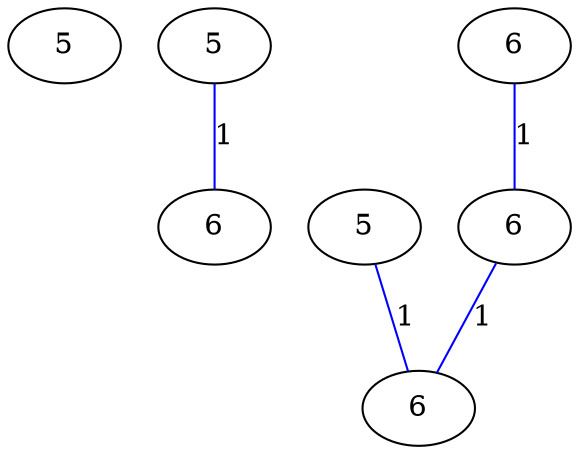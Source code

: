 graph G {
	0 [label="5"];
	1 [label="5"];
	2 [label="6"];
	3 [label="5"];
	4 [label="6"];
	5 [label="6"];
	6 [label="6"];
	1 -- 2 [label="1", color=blue];
	3 -- 6 [label="1", color=blue];
	4 -- 5 [label="1", color=blue];
	5 -- 6 [label="1", color=blue];
}